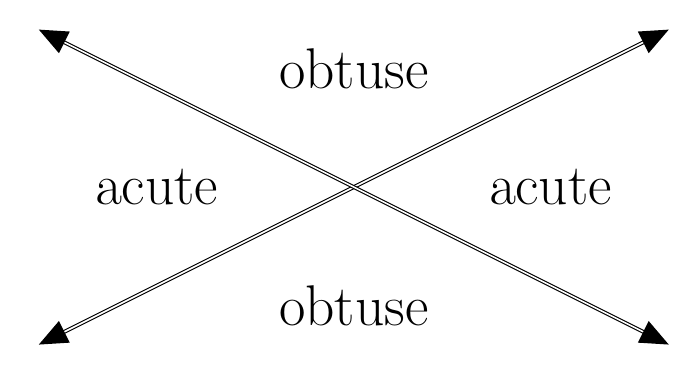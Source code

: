 \usetikzlibrary{arrows}
\begin{tikzpicture}

\tikzstyle{every node}=[font=\huge]

\draw[triangle 45-triangle 45][double] (-4,-2) -- (4,2);
\draw[triangle 45-triangle 45][double] (-4,2) -- (4,-2);


\node at (-2.5,0) {acute};
\node at (2.5,0) {acute};

\node at (0,1.5) {obtuse};
\node at (0,-1.5) {obtuse};
\end{tikzpicture}

